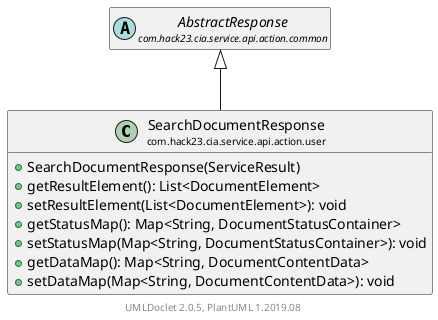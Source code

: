 @startuml
    set namespaceSeparator none
    hide empty fields
    hide empty methods

    class "<size:14>SearchDocumentResponse\n<size:10>com.hack23.cia.service.api.action.user" as com.hack23.cia.service.api.action.user.SearchDocumentResponse [[SearchDocumentResponse.html]] {
        +SearchDocumentResponse(ServiceResult)
        +getResultElement(): List<DocumentElement>
        +setResultElement(List<DocumentElement>): void
        +getStatusMap(): Map<String, DocumentStatusContainer>
        +setStatusMap(Map<String, DocumentStatusContainer>): void
        +getDataMap(): Map<String, DocumentContentData>
        +setDataMap(Map<String, DocumentContentData>): void
    }

    abstract class "<size:14>AbstractResponse\n<size:10>com.hack23.cia.service.api.action.common" as com.hack23.cia.service.api.action.common.AbstractResponse [[../common/AbstractResponse.html]]

    com.hack23.cia.service.api.action.common.AbstractResponse <|-- com.hack23.cia.service.api.action.user.SearchDocumentResponse

    center footer UMLDoclet 2.0.5, PlantUML 1.2019.08
@enduml
